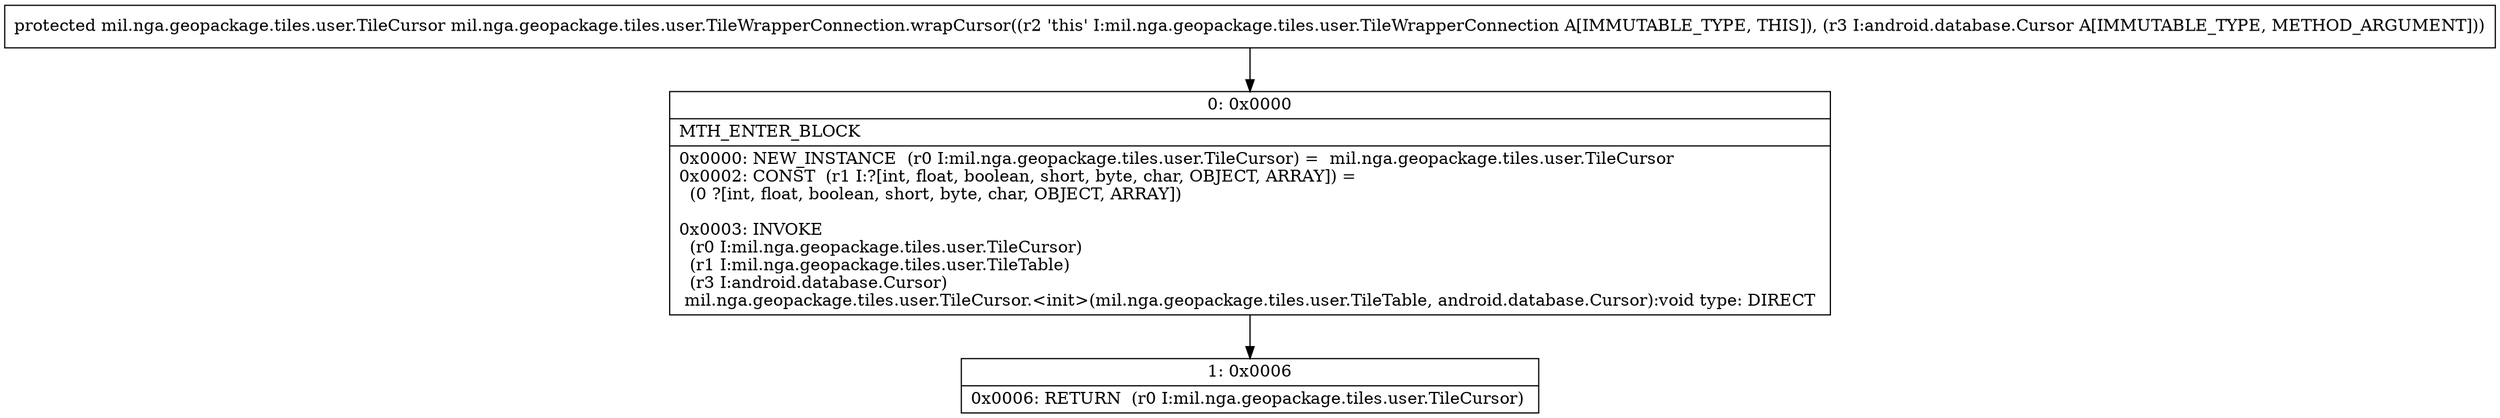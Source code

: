 digraph "CFG formil.nga.geopackage.tiles.user.TileWrapperConnection.wrapCursor(Landroid\/database\/Cursor;)Lmil\/nga\/geopackage\/tiles\/user\/TileCursor;" {
Node_0 [shape=record,label="{0\:\ 0x0000|MTH_ENTER_BLOCK\l|0x0000: NEW_INSTANCE  (r0 I:mil.nga.geopackage.tiles.user.TileCursor) =  mil.nga.geopackage.tiles.user.TileCursor \l0x0002: CONST  (r1 I:?[int, float, boolean, short, byte, char, OBJECT, ARRAY]) = \l  (0 ?[int, float, boolean, short, byte, char, OBJECT, ARRAY])\l \l0x0003: INVOKE  \l  (r0 I:mil.nga.geopackage.tiles.user.TileCursor)\l  (r1 I:mil.nga.geopackage.tiles.user.TileTable)\l  (r3 I:android.database.Cursor)\l mil.nga.geopackage.tiles.user.TileCursor.\<init\>(mil.nga.geopackage.tiles.user.TileTable, android.database.Cursor):void type: DIRECT \l}"];
Node_1 [shape=record,label="{1\:\ 0x0006|0x0006: RETURN  (r0 I:mil.nga.geopackage.tiles.user.TileCursor) \l}"];
MethodNode[shape=record,label="{protected mil.nga.geopackage.tiles.user.TileCursor mil.nga.geopackage.tiles.user.TileWrapperConnection.wrapCursor((r2 'this' I:mil.nga.geopackage.tiles.user.TileWrapperConnection A[IMMUTABLE_TYPE, THIS]), (r3 I:android.database.Cursor A[IMMUTABLE_TYPE, METHOD_ARGUMENT])) }"];
MethodNode -> Node_0;
Node_0 -> Node_1;
}

